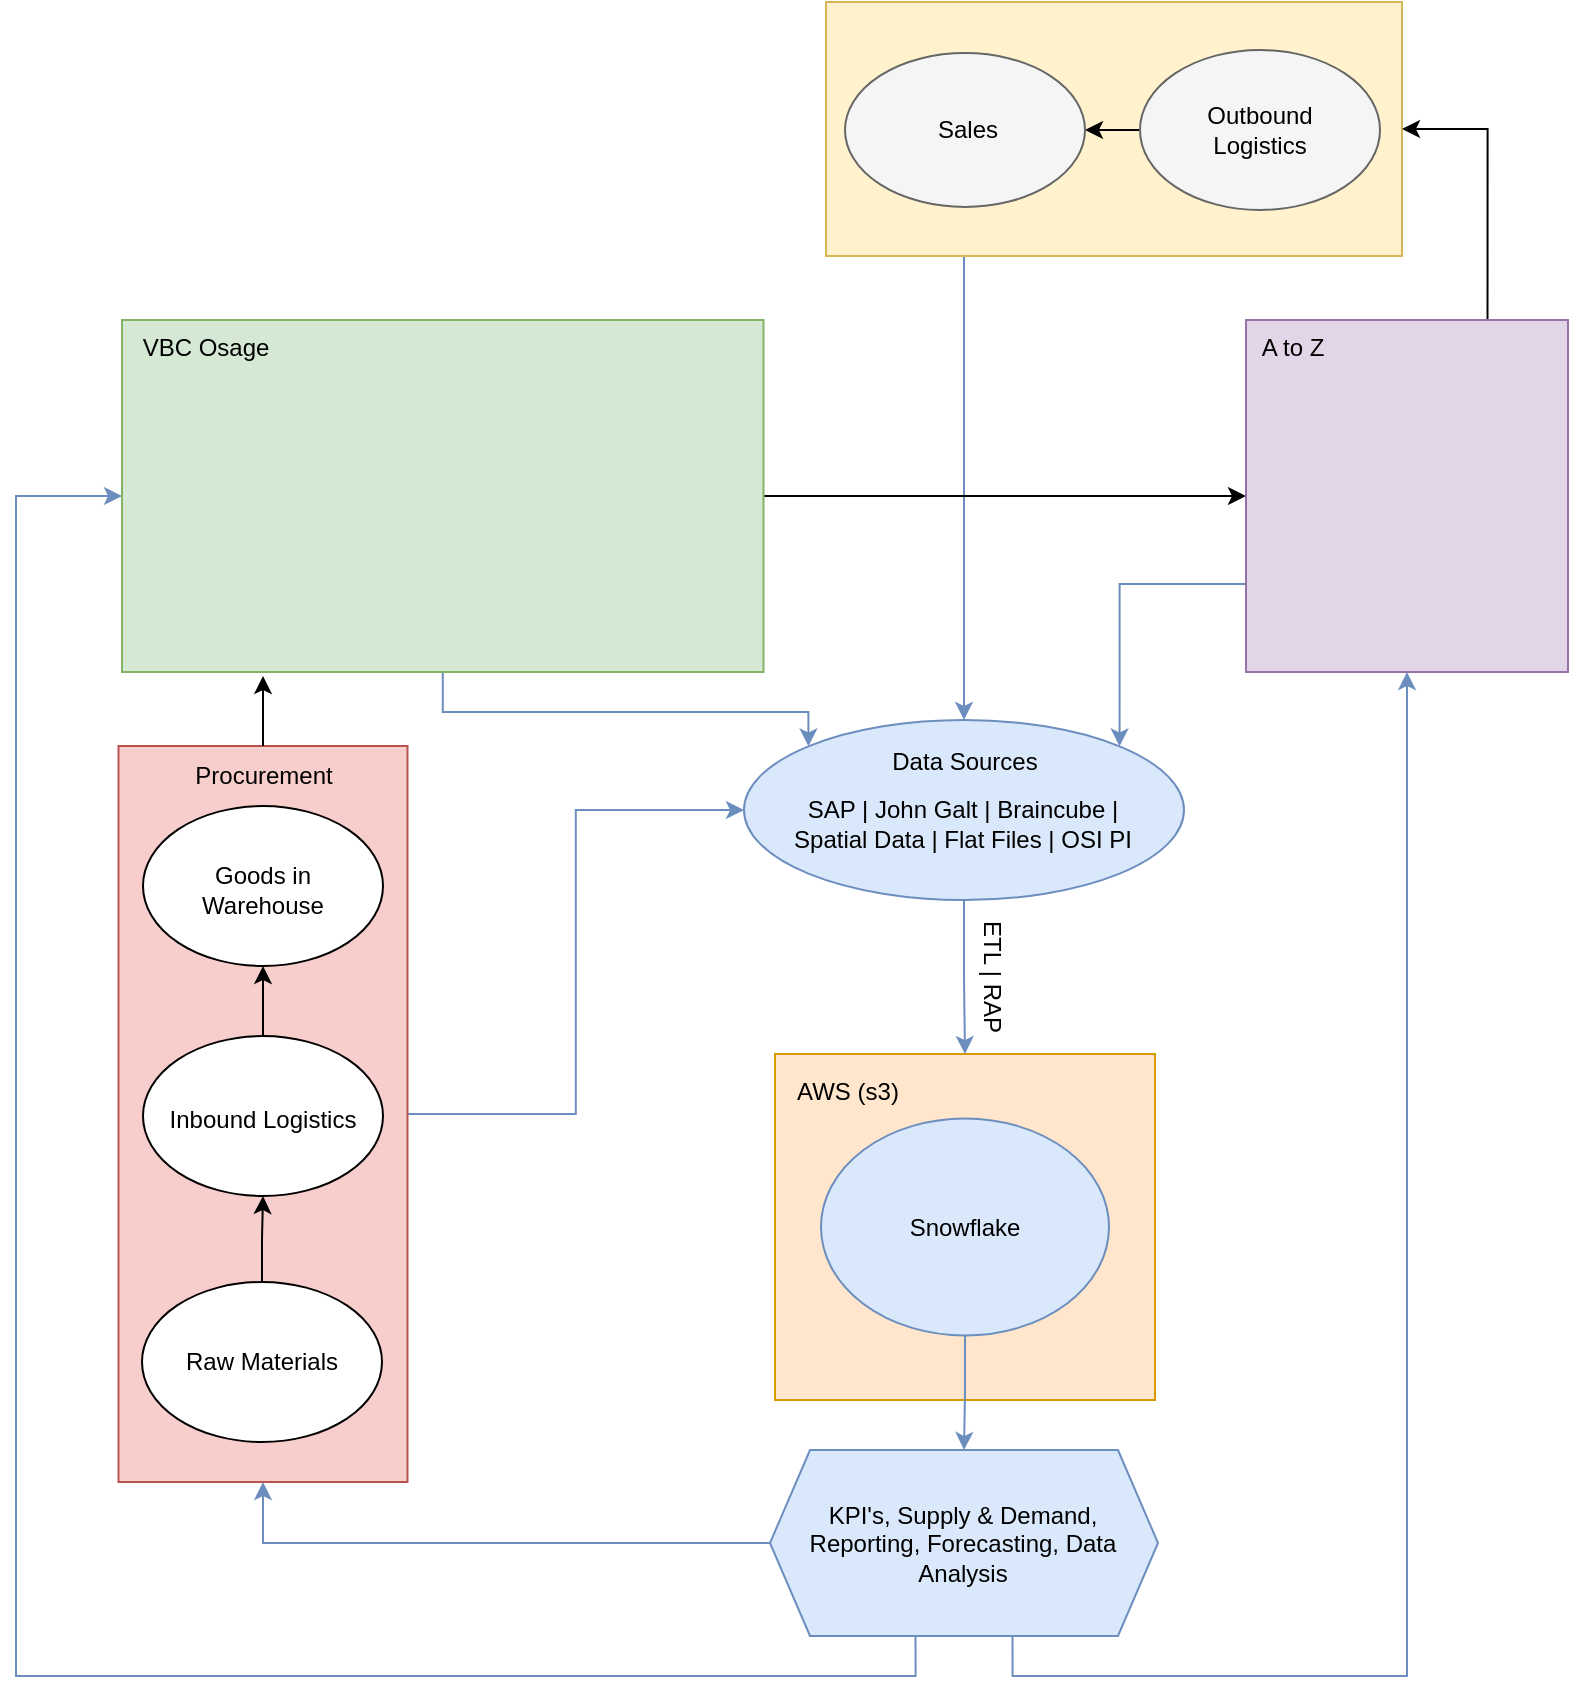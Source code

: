 <mxfile version="17.5.0" type="github"><diagram id="C5RBs43oDa-KdzZeNtuy" name="Page-1"><mxGraphModel dx="589" dy="645" grid="0" gridSize="10" guides="1" tooltips="1" connect="1" arrows="1" fold="1" page="1" pageScale="1" pageWidth="827" pageHeight="1169" math="0" shadow="0"><root><mxCell id="WIyWlLk6GJQsqaUBKTNV-0"/><mxCell id="WIyWlLk6GJQsqaUBKTNV-1" parent="WIyWlLk6GJQsqaUBKTNV-0"/><mxCell id="BjUuQ7TmVZcxg1xIaYgz-103" style="edgeStyle=orthogonalEdgeStyle;rounded=0;sketch=0;orthogonalLoop=1;jettySize=auto;html=1;exitX=0.25;exitY=1;exitDx=0;exitDy=0;shadow=0;fillColor=#dae8fc;strokeColor=#6c8ebf;entryX=0.5;entryY=0;entryDx=0;entryDy=0;" edge="1" parent="WIyWlLk6GJQsqaUBKTNV-1" source="BjUuQ7TmVZcxg1xIaYgz-102" target="BjUuQ7TmVZcxg1xIaYgz-0"><mxGeometry relative="1" as="geometry"><mxPoint x="1336.947" y="528.477" as="targetPoint"/><Array as="points"><mxPoint x="1334" y="300"/></Array></mxGeometry></mxCell><mxCell id="BjUuQ7TmVZcxg1xIaYgz-102" value="" style="whiteSpace=wrap;html=1;fillColor=#fff2cc;strokeColor=#d6b656;" vertex="1" parent="WIyWlLk6GJQsqaUBKTNV-1"><mxGeometry x="1265" y="173" width="288" height="127" as="geometry"/></mxCell><mxCell id="BjUuQ7TmVZcxg1xIaYgz-72" style="edgeStyle=orthogonalEdgeStyle;rounded=0;orthogonalLoop=1;jettySize=auto;html=1;exitX=1;exitY=0.5;exitDx=0;exitDy=0;entryX=0;entryY=0.5;entryDx=0;entryDy=0;fillColor=#dae8fc;strokeColor=#6c8ebf;" edge="1" parent="WIyWlLk6GJQsqaUBKTNV-1" source="BjUuQ7TmVZcxg1xIaYgz-56" target="BjUuQ7TmVZcxg1xIaYgz-0"><mxGeometry relative="1" as="geometry"/></mxCell><mxCell id="BjUuQ7TmVZcxg1xIaYgz-56" value="" style="rounded=0;whiteSpace=wrap;html=1;fillColor=#f8cecc;strokeColor=#b85450;" vertex="1" parent="WIyWlLk6GJQsqaUBKTNV-1"><mxGeometry x="911.25" y="545" width="144.5" height="368" as="geometry"/></mxCell><mxCell id="BjUuQ7TmVZcxg1xIaYgz-44" value="" style="rounded=0;whiteSpace=wrap;html=1;fillColor=#ffe6cc;strokeColor=#d79b00;" vertex="1" parent="WIyWlLk6GJQsqaUBKTNV-1"><mxGeometry x="1239.5" y="699" width="190" height="173" as="geometry"/></mxCell><mxCell id="BjUuQ7TmVZcxg1xIaYgz-11" style="edgeStyle=orthogonalEdgeStyle;rounded=0;orthogonalLoop=1;jettySize=auto;html=1;entryX=0.5;entryY=0;entryDx=0;entryDy=0;fillColor=#dae8fc;strokeColor=#6c8ebf;" edge="1" parent="WIyWlLk6GJQsqaUBKTNV-1" source="BjUuQ7TmVZcxg1xIaYgz-8" target="BjUuQ7TmVZcxg1xIaYgz-10"><mxGeometry relative="1" as="geometry"/></mxCell><mxCell id="BjUuQ7TmVZcxg1xIaYgz-8" value="" style="ellipse;whiteSpace=wrap;html=1;fillColor=#dae8fc;strokeColor=#6c8ebf;" vertex="1" parent="WIyWlLk6GJQsqaUBKTNV-1"><mxGeometry x="1262.5" y="731.25" width="144" height="108.5" as="geometry"/></mxCell><mxCell id="BjUuQ7TmVZcxg1xIaYgz-67" style="edgeStyle=orthogonalEdgeStyle;rounded=0;orthogonalLoop=1;jettySize=auto;html=1;entryX=0.5;entryY=0;entryDx=0;entryDy=0;fillColor=#dae8fc;strokeColor=#6c8ebf;" edge="1" parent="WIyWlLk6GJQsqaUBKTNV-1" source="BjUuQ7TmVZcxg1xIaYgz-0" target="BjUuQ7TmVZcxg1xIaYgz-44"><mxGeometry relative="1" as="geometry"/></mxCell><mxCell id="BjUuQ7TmVZcxg1xIaYgz-0" value="" style="ellipse;whiteSpace=wrap;html=1;fillColor=#dae8fc;strokeColor=#6c8ebf;" vertex="1" parent="WIyWlLk6GJQsqaUBKTNV-1"><mxGeometry x="1224" y="532" width="220" height="90" as="geometry"/></mxCell><mxCell id="BjUuQ7TmVZcxg1xIaYgz-1" value="SAP | John Galt | Braincube | Spatial Data | Flat Files | OSI PI" style="text;html=1;strokeColor=none;fillColor=none;align=center;verticalAlign=middle;whiteSpace=wrap;rounded=0;" vertex="1" parent="WIyWlLk6GJQsqaUBKTNV-1"><mxGeometry x="1246" y="559" width="175" height="49" as="geometry"/></mxCell><mxCell id="BjUuQ7TmVZcxg1xIaYgz-6" value="ETL | RAP" style="text;html=1;strokeColor=none;fillColor=none;align=center;verticalAlign=middle;whiteSpace=wrap;rounded=0;rotation=90;" vertex="1" parent="WIyWlLk6GJQsqaUBKTNV-1"><mxGeometry x="1266.5" y="638" width="163" height="44" as="geometry"/></mxCell><mxCell id="BjUuQ7TmVZcxg1xIaYgz-7" value="Snowflake" style="text;html=1;strokeColor=none;fillColor=none;align=center;verticalAlign=middle;whiteSpace=wrap;rounded=0;" vertex="1" parent="WIyWlLk6GJQsqaUBKTNV-1"><mxGeometry x="1247" y="761" width="175" height="49" as="geometry"/></mxCell><mxCell id="BjUuQ7TmVZcxg1xIaYgz-19" style="edgeStyle=orthogonalEdgeStyle;rounded=0;orthogonalLoop=1;jettySize=auto;html=1;fillColor=#dae8fc;strokeColor=#6c8ebf;entryX=0.5;entryY=1;entryDx=0;entryDy=0;" edge="1" parent="WIyWlLk6GJQsqaUBKTNV-1" source="BjUuQ7TmVZcxg1xIaYgz-10" target="BjUuQ7TmVZcxg1xIaYgz-56"><mxGeometry relative="1" as="geometry"><mxPoint x="1052" y="944" as="targetPoint"/></mxGeometry></mxCell><mxCell id="BjUuQ7TmVZcxg1xIaYgz-88" style="edgeStyle=orthogonalEdgeStyle;rounded=0;sketch=0;orthogonalLoop=1;jettySize=auto;html=1;exitX=0.375;exitY=1;exitDx=0;exitDy=0;entryX=0;entryY=0.5;entryDx=0;entryDy=0;shadow=0;fillColor=#dae8fc;strokeColor=#6c8ebf;" edge="1" parent="WIyWlLk6GJQsqaUBKTNV-1" source="BjUuQ7TmVZcxg1xIaYgz-10" target="BjUuQ7TmVZcxg1xIaYgz-76"><mxGeometry relative="1" as="geometry"><Array as="points"><mxPoint x="1310" y="1010"/><mxPoint x="860" y="1010"/><mxPoint x="860" y="420"/></Array></mxGeometry></mxCell><mxCell id="BjUuQ7TmVZcxg1xIaYgz-100" style="edgeStyle=orthogonalEdgeStyle;rounded=0;sketch=0;orthogonalLoop=1;jettySize=auto;html=1;exitX=0.625;exitY=1;exitDx=0;exitDy=0;entryX=0.5;entryY=1;entryDx=0;entryDy=0;shadow=0;fillColor=#dae8fc;strokeColor=#6c8ebf;" edge="1" parent="WIyWlLk6GJQsqaUBKTNV-1" source="BjUuQ7TmVZcxg1xIaYgz-10" target="BjUuQ7TmVZcxg1xIaYgz-80"><mxGeometry relative="1" as="geometry"/></mxCell><mxCell id="BjUuQ7TmVZcxg1xIaYgz-10" value="" style="shape=hexagon;perimeter=hexagonPerimeter2;whiteSpace=wrap;html=1;fixedSize=1;fillColor=#dae8fc;strokeColor=#6c8ebf;" vertex="1" parent="WIyWlLk6GJQsqaUBKTNV-1"><mxGeometry x="1237" y="897" width="194" height="93" as="geometry"/></mxCell><mxCell id="BjUuQ7TmVZcxg1xIaYgz-12" value="KPI's, Supply &amp;amp; Demand, Reporting, Forecasting, Data Analysis" style="text;html=1;strokeColor=none;fillColor=none;align=center;verticalAlign=middle;whiteSpace=wrap;rounded=0;" vertex="1" parent="WIyWlLk6GJQsqaUBKTNV-1"><mxGeometry x="1246" y="919" width="175" height="49" as="geometry"/></mxCell><mxCell id="BjUuQ7TmVZcxg1xIaYgz-57" style="edgeStyle=orthogonalEdgeStyle;rounded=0;orthogonalLoop=1;jettySize=auto;html=1;entryX=0.5;entryY=1;entryDx=0;entryDy=0;" edge="1" parent="WIyWlLk6GJQsqaUBKTNV-1" source="BjUuQ7TmVZcxg1xIaYgz-16" target="BjUuQ7TmVZcxg1xIaYgz-21"><mxGeometry relative="1" as="geometry"/></mxCell><mxCell id="BjUuQ7TmVZcxg1xIaYgz-16" value="" style="ellipse;whiteSpace=wrap;html=1;" vertex="1" parent="WIyWlLk6GJQsqaUBKTNV-1"><mxGeometry x="923" y="813" width="120" height="80" as="geometry"/></mxCell><mxCell id="BjUuQ7TmVZcxg1xIaYgz-26" style="edgeStyle=orthogonalEdgeStyle;rounded=0;orthogonalLoop=1;jettySize=auto;html=1;exitX=0.5;exitY=0;exitDx=0;exitDy=0;entryX=0.5;entryY=1;entryDx=0;entryDy=0;" edge="1" parent="WIyWlLk6GJQsqaUBKTNV-1" source="BjUuQ7TmVZcxg1xIaYgz-21" target="BjUuQ7TmVZcxg1xIaYgz-24"><mxGeometry relative="1" as="geometry"/></mxCell><mxCell id="BjUuQ7TmVZcxg1xIaYgz-21" value="" style="ellipse;whiteSpace=wrap;html=1;" vertex="1" parent="WIyWlLk6GJQsqaUBKTNV-1"><mxGeometry x="923.5" y="690" width="120" height="80" as="geometry"/></mxCell><mxCell id="BjUuQ7TmVZcxg1xIaYgz-22" value="Inbound Logistics" style="text;html=1;strokeColor=none;fillColor=none;align=center;verticalAlign=middle;whiteSpace=wrap;rounded=0;" vertex="1" parent="WIyWlLk6GJQsqaUBKTNV-1"><mxGeometry x="931" y="717" width="105" height="30" as="geometry"/></mxCell><mxCell id="BjUuQ7TmVZcxg1xIaYgz-34" style="edgeStyle=orthogonalEdgeStyle;rounded=0;orthogonalLoop=1;jettySize=auto;html=1;entryX=0.5;entryY=1;entryDx=0;entryDy=0;exitX=0.5;exitY=0;exitDx=0;exitDy=0;" edge="1" parent="WIyWlLk6GJQsqaUBKTNV-1" source="BjUuQ7TmVZcxg1xIaYgz-56"><mxGeometry relative="1" as="geometry"><mxPoint x="983.5" y="510.0" as="targetPoint"/><Array as="points"><mxPoint x="984" y="535"/><mxPoint x="984" y="535"/></Array></mxGeometry></mxCell><mxCell id="BjUuQ7TmVZcxg1xIaYgz-45" value="AWS (s3)" style="text;html=1;strokeColor=none;fillColor=none;align=center;verticalAlign=middle;whiteSpace=wrap;rounded=0;" vertex="1" parent="WIyWlLk6GJQsqaUBKTNV-1"><mxGeometry x="1246" y="703" width="60" height="30" as="geometry"/></mxCell><mxCell id="BjUuQ7TmVZcxg1xIaYgz-96" style="edgeStyle=orthogonalEdgeStyle;rounded=0;sketch=0;orthogonalLoop=1;jettySize=auto;html=1;entryX=1;entryY=0.5;entryDx=0;entryDy=0;shadow=0;" edge="1" parent="WIyWlLk6GJQsqaUBKTNV-1" source="BjUuQ7TmVZcxg1xIaYgz-46" target="BjUuQ7TmVZcxg1xIaYgz-50"><mxGeometry relative="1" as="geometry"/></mxCell><mxCell id="BjUuQ7TmVZcxg1xIaYgz-46" value="" style="ellipse;whiteSpace=wrap;html=1;fillColor=#f5f5f5;fontColor=#333333;strokeColor=#666666;" vertex="1" parent="WIyWlLk6GJQsqaUBKTNV-1"><mxGeometry x="1422" y="197" width="120" height="80" as="geometry"/></mxCell><mxCell id="BjUuQ7TmVZcxg1xIaYgz-47" value="Outbound Logistics" style="text;html=1;strokeColor=none;fillColor=none;align=center;verticalAlign=middle;whiteSpace=wrap;rounded=0;" vertex="1" parent="WIyWlLk6GJQsqaUBKTNV-1"><mxGeometry x="1435" y="219" width="94" height="36" as="geometry"/></mxCell><mxCell id="BjUuQ7TmVZcxg1xIaYgz-50" value="" style="ellipse;whiteSpace=wrap;html=1;fillColor=#f5f5f5;fontColor=#333333;strokeColor=#666666;" vertex="1" parent="WIyWlLk6GJQsqaUBKTNV-1"><mxGeometry x="1274.5" y="198.5" width="120" height="77" as="geometry"/></mxCell><mxCell id="BjUuQ7TmVZcxg1xIaYgz-52" value="Sales" style="text;html=1;strokeColor=none;fillColor=none;align=center;verticalAlign=middle;whiteSpace=wrap;rounded=0;" vertex="1" parent="WIyWlLk6GJQsqaUBKTNV-1"><mxGeometry x="1289" y="219" width="94" height="36" as="geometry"/></mxCell><mxCell id="BjUuQ7TmVZcxg1xIaYgz-24" value="" style="ellipse;whiteSpace=wrap;html=1;" vertex="1" parent="WIyWlLk6GJQsqaUBKTNV-1"><mxGeometry x="923.5" y="575" width="120" height="80" as="geometry"/></mxCell><mxCell id="BjUuQ7TmVZcxg1xIaYgz-25" value="Goods in Warehouse" style="text;html=1;strokeColor=none;fillColor=none;align=center;verticalAlign=middle;whiteSpace=wrap;rounded=0;" vertex="1" parent="WIyWlLk6GJQsqaUBKTNV-1"><mxGeometry x="931" y="602" width="105" height="30" as="geometry"/></mxCell><mxCell id="BjUuQ7TmVZcxg1xIaYgz-14" value="Raw Materials" style="text;html=1;strokeColor=none;fillColor=none;align=center;verticalAlign=middle;whiteSpace=wrap;rounded=0;" vertex="1" parent="WIyWlLk6GJQsqaUBKTNV-1"><mxGeometry x="931" y="833" width="104" height="40" as="geometry"/></mxCell><mxCell id="BjUuQ7TmVZcxg1xIaYgz-59" value="Procurement" style="text;html=1;strokeColor=none;fillColor=none;align=center;verticalAlign=middle;whiteSpace=wrap;rounded=0;" vertex="1" parent="WIyWlLk6GJQsqaUBKTNV-1"><mxGeometry x="953.5" y="545" width="60" height="30" as="geometry"/></mxCell><mxCell id="BjUuQ7TmVZcxg1xIaYgz-64" value="Data Sources" style="text;html=1;strokeColor=none;fillColor=none;align=center;verticalAlign=middle;whiteSpace=wrap;rounded=0;" vertex="1" parent="WIyWlLk6GJQsqaUBKTNV-1"><mxGeometry x="1294.25" y="538" width="80.5" height="30" as="geometry"/></mxCell><mxCell id="BjUuQ7TmVZcxg1xIaYgz-89" style="edgeStyle=orthogonalEdgeStyle;rounded=0;sketch=0;orthogonalLoop=1;jettySize=auto;html=1;entryX=0;entryY=0;entryDx=0;entryDy=0;shadow=0;fillColor=#dae8fc;strokeColor=#6c8ebf;" edge="1" parent="WIyWlLk6GJQsqaUBKTNV-1" source="BjUuQ7TmVZcxg1xIaYgz-76" target="BjUuQ7TmVZcxg1xIaYgz-0"><mxGeometry relative="1" as="geometry"><Array as="points"><mxPoint x="1073" y="528"/><mxPoint x="1256" y="528"/></Array></mxGeometry></mxCell><mxCell id="BjUuQ7TmVZcxg1xIaYgz-98" style="edgeStyle=orthogonalEdgeStyle;rounded=0;sketch=0;orthogonalLoop=1;jettySize=auto;html=1;entryX=0;entryY=0.5;entryDx=0;entryDy=0;shadow=0;" edge="1" parent="WIyWlLk6GJQsqaUBKTNV-1" source="BjUuQ7TmVZcxg1xIaYgz-76" target="BjUuQ7TmVZcxg1xIaYgz-80"><mxGeometry relative="1" as="geometry"/></mxCell><mxCell id="BjUuQ7TmVZcxg1xIaYgz-76" value="" style="whiteSpace=wrap;html=1;fillColor=#d5e8d4;strokeColor=#82b366;" vertex="1" parent="WIyWlLk6GJQsqaUBKTNV-1"><mxGeometry x="913" y="332" width="320.75" height="176" as="geometry"/></mxCell><mxCell id="BjUuQ7TmVZcxg1xIaYgz-101" style="edgeStyle=orthogonalEdgeStyle;rounded=0;sketch=0;orthogonalLoop=1;jettySize=auto;html=1;exitX=0;exitY=0.75;exitDx=0;exitDy=0;entryX=1;entryY=0;entryDx=0;entryDy=0;shadow=0;fillColor=#dae8fc;strokeColor=#6c8ebf;" edge="1" parent="WIyWlLk6GJQsqaUBKTNV-1" source="BjUuQ7TmVZcxg1xIaYgz-80" target="BjUuQ7TmVZcxg1xIaYgz-0"><mxGeometry relative="1" as="geometry"/></mxCell><mxCell id="BjUuQ7TmVZcxg1xIaYgz-104" style="edgeStyle=orthogonalEdgeStyle;rounded=0;sketch=0;orthogonalLoop=1;jettySize=auto;html=1;exitX=0.75;exitY=0;exitDx=0;exitDy=0;entryX=1;entryY=0.5;entryDx=0;entryDy=0;shadow=0;" edge="1" parent="WIyWlLk6GJQsqaUBKTNV-1" source="BjUuQ7TmVZcxg1xIaYgz-80" target="BjUuQ7TmVZcxg1xIaYgz-102"><mxGeometry relative="1" as="geometry"/></mxCell><mxCell id="BjUuQ7TmVZcxg1xIaYgz-80" value="" style="whiteSpace=wrap;html=1;fillColor=#e1d5e7;strokeColor=#9673a6;" vertex="1" parent="WIyWlLk6GJQsqaUBKTNV-1"><mxGeometry x="1475" y="332" width="161" height="176" as="geometry"/></mxCell><mxCell id="BjUuQ7TmVZcxg1xIaYgz-33" value="VBC Osage" style="text;html=1;strokeColor=none;fillColor=none;align=center;verticalAlign=middle;whiteSpace=wrap;rounded=0;" vertex="1" parent="WIyWlLk6GJQsqaUBKTNV-1"><mxGeometry x="908" y="328" width="94" height="36" as="geometry"/></mxCell><mxCell id="BjUuQ7TmVZcxg1xIaYgz-38" value="A to Z" style="text;html=1;strokeColor=none;fillColor=none;align=center;verticalAlign=middle;whiteSpace=wrap;rounded=0;" vertex="1" parent="WIyWlLk6GJQsqaUBKTNV-1"><mxGeometry x="1472" y="333" width="53" height="26" as="geometry"/></mxCell></root></mxGraphModel></diagram></mxfile>